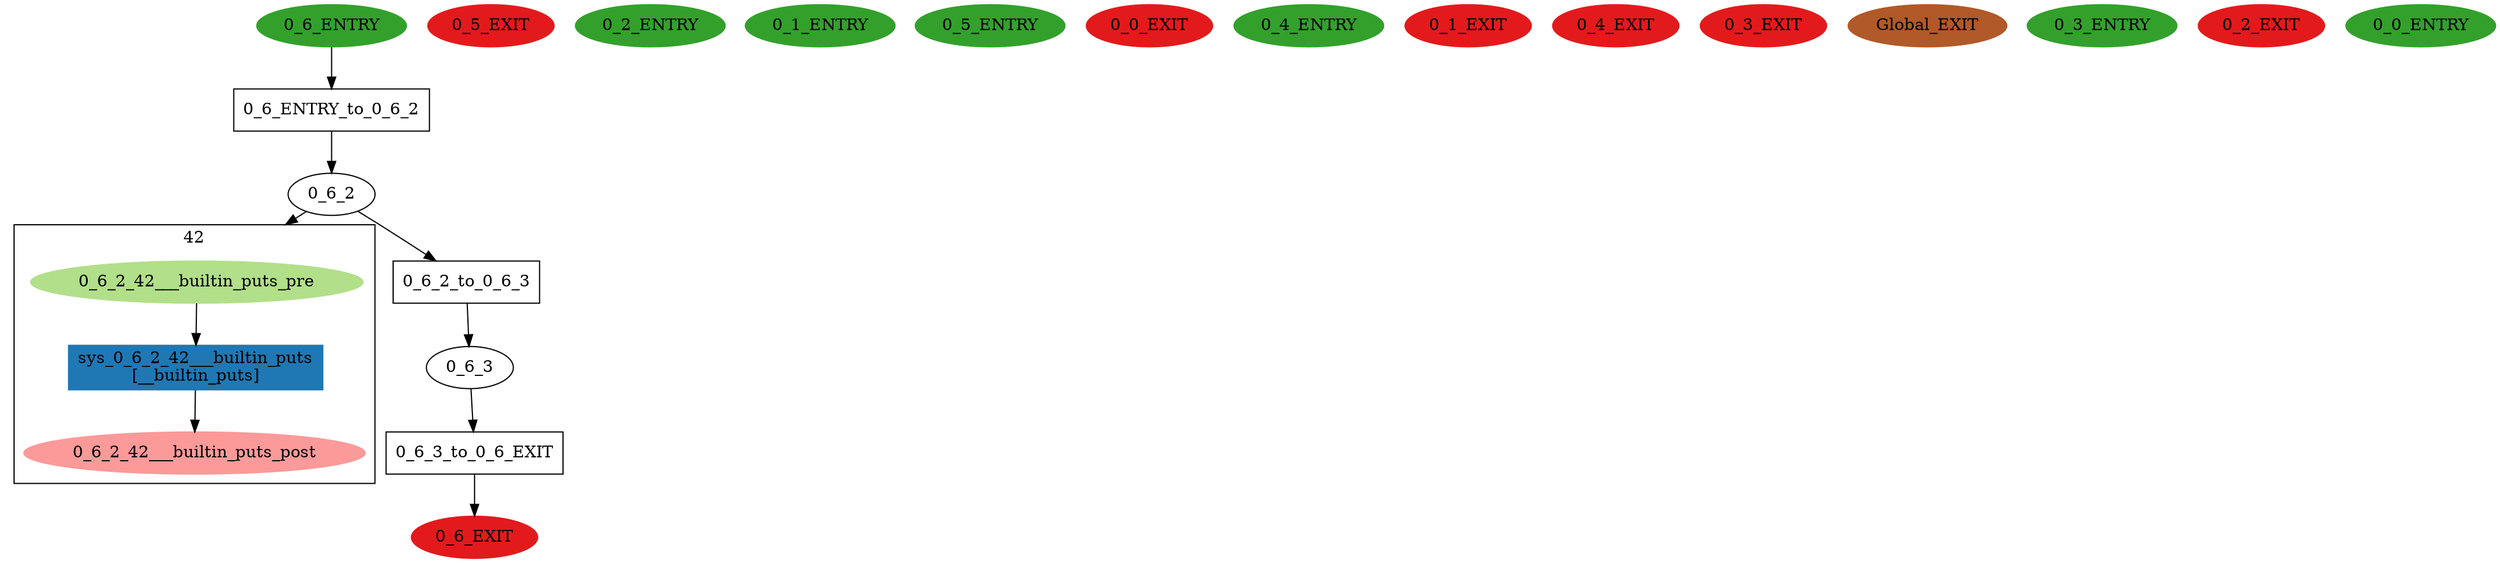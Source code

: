 digraph model { 
compound=true; 
node  [style="filled", colorscheme="paired12"];  "0_6_EXIT" [shape=ellipse, color=6, style=filled];
  "0_5_EXIT" [shape=ellipse, color=6, style=filled];
  "0_2_ENTRY" [shape=ellipse, color=4, style=filled];
  "0_1_ENTRY" [shape=ellipse, color=4, style=filled];
  "0_5_ENTRY" [shape=ellipse, color=4, style=filled];
  "0_0_EXIT" [shape=ellipse, color=6, style=filled];
  "0_4_ENTRY" [shape=ellipse, color=4, style=filled];
  "0_1_EXIT" [shape=ellipse, color=6, style=filled];
  "0_4_EXIT" [shape=ellipse, color=6, style=filled];
  "0_3_EXIT" [shape=ellipse, color=6, style=filled];
  "Global_EXIT" [shape=ellipse, color=12, style=filled];
  "0_3_ENTRY" [shape=ellipse, color=4, style=filled];
  "0_2_EXIT" [shape=ellipse, color=6, style=filled];
  "0_6_3" [shape=ellipse, style=""];
  "0_6_2" [shape=ellipse, style=""];
subgraph "cluster_0_6_2_42" { 
label="42"  "0_6_2_42___builtin_puts_pre" [shape=ellipse, style=""];
  "0_6_2_42___builtin_puts_post" [shape=ellipse, style=""];
  "sys_0_6_2_42___builtin_puts" [shape=box, style=""];
  "sys_0_6_2_42___builtin_puts" [color=2, style=filled];
  "sys_0_6_2_42___builtin_puts" [label="sys_0_6_2_42___builtin_puts\n[__builtin_puts]"];
  "sys_0_6_2_42___builtin_puts" -> "0_6_2_42___builtin_puts_post" [label="", arrowhead="normal"];
  "0_6_2_42___builtin_puts_pre" -> "sys_0_6_2_42___builtin_puts" [label="", arrowhead="normal"];
}
  "0_6_2" -> "0_6_2_42___builtin_puts_pre" [lhead="cluster_0_6_2_42"];
  "0_6_2_42___builtin_puts_pre" [color=3, style=filled];
  "0_6_2_42___builtin_puts_post" [color=5, style=filled];
  "0_6_ENTRY" [shape=ellipse, color=4, style=filled];
  "0_0_ENTRY" [shape=ellipse, color=4, style=filled];
  "0_6_ENTRY_to_0_6_2" [shape=box, style=""];
  "0_6_ENTRY_to_0_6_2" [label="0_6_ENTRY_to_0_6_2\n"];
  "0_6_2_to_0_6_3" [shape=box, style=""];
  "0_6_2_to_0_6_3" [label="0_6_2_to_0_6_3\n"];
  "0_6_3_to_0_6_EXIT" [shape=box, style=""];
  "0_6_3_to_0_6_EXIT" [label="0_6_3_to_0_6_EXIT\n"];
  "0_6_2" -> "0_6_2_to_0_6_3" [label="", arrowhead="normal"];
  "0_6_ENTRY" -> "0_6_ENTRY_to_0_6_2" [label="", arrowhead="normal"];
  "0_6_3" -> "0_6_3_to_0_6_EXIT" [label="", arrowhead="normal"];
  "0_6_ENTRY_to_0_6_2" -> "0_6_2" [label="", arrowhead="normal"];
  "0_6_3_to_0_6_EXIT" -> "0_6_EXIT" [label="", arrowhead="normal"];
  "0_6_2_to_0_6_3" -> "0_6_3" [label="", arrowhead="normal"];
}
